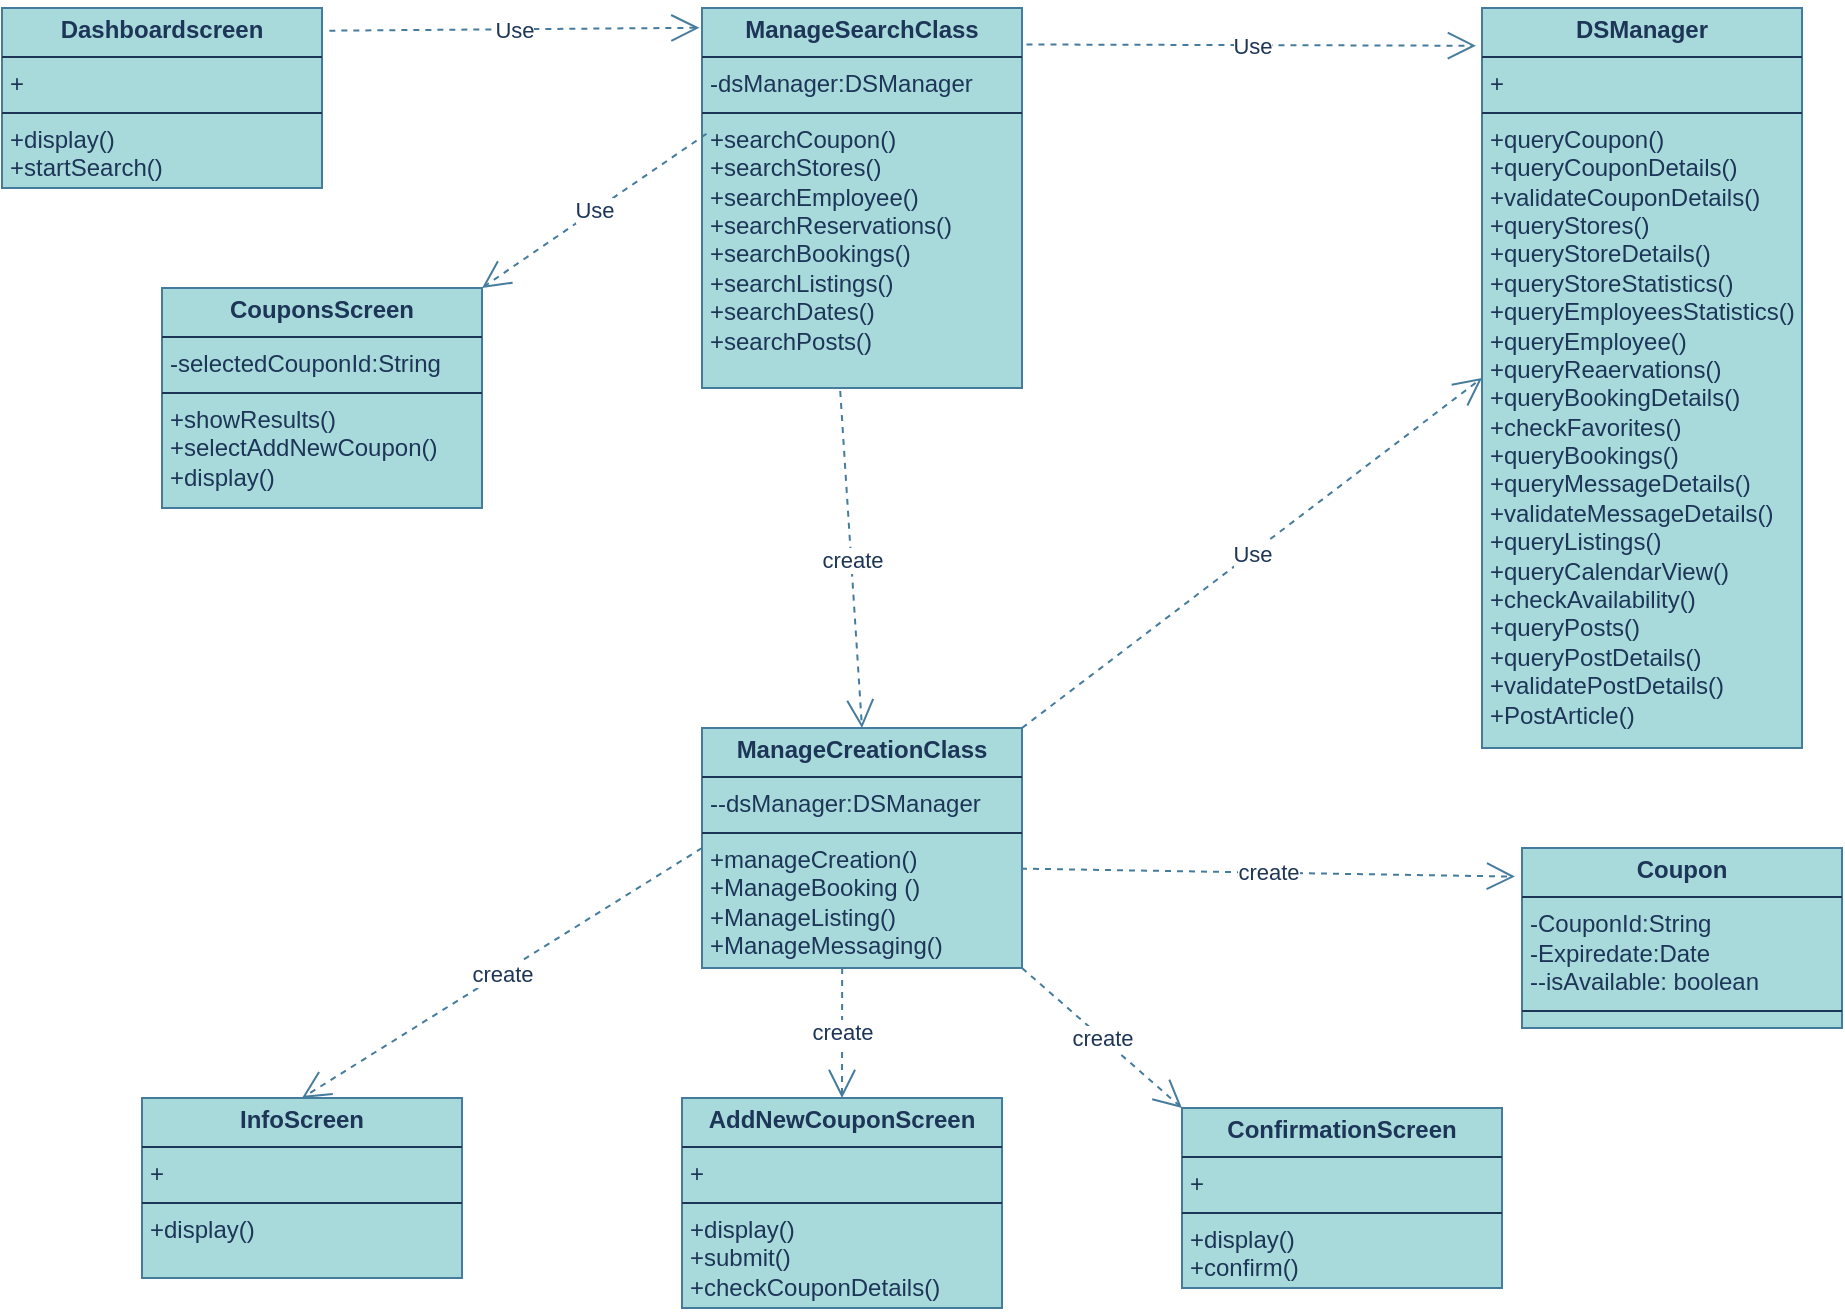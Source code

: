<mxfile version="27.0.9">
  <diagram name="Σελίδα-1" id="3VDUwXqlEExL7DOVUbwC">
    <mxGraphModel dx="1042" dy="535" grid="1" gridSize="10" guides="1" tooltips="1" connect="1" arrows="1" fold="1" page="1" pageScale="1" pageWidth="827" pageHeight="1169" math="0" shadow="0">
      <root>
        <mxCell id="0" />
        <mxCell id="1" parent="0" />
        <mxCell id="bC5kjlZpNcPrBWVZ6Mdf-1" value="&lt;p style=&quot;margin:0px;margin-top:4px;text-align:center;&quot;&gt;&lt;b&gt;Dashboardscreen&lt;/b&gt;&lt;/p&gt;&lt;hr size=&quot;1&quot; style=&quot;border-style:solid;&quot;&gt;&lt;p style=&quot;margin:0px;margin-left:4px;&quot;&gt;+&lt;/p&gt;&lt;hr size=&quot;1&quot; style=&quot;border-style:solid;&quot;&gt;&lt;p style=&quot;margin:0px;margin-left:4px;&quot;&gt;+&lt;span style=&quot;background-color: transparent;&quot;&gt;display()&lt;/span&gt;&lt;/p&gt;&lt;p style=&quot;margin:0px;margin-left:4px;&quot;&gt;+startSearch()&lt;/p&gt;" style="verticalAlign=top;align=left;overflow=fill;html=1;whiteSpace=wrap;strokeColor=#457B9D;fontColor=#1D3557;fillColor=#A8DADC;" parent="1" vertex="1">
          <mxGeometry x="300" y="40" width="160" height="90" as="geometry" />
        </mxCell>
        <mxCell id="bC5kjlZpNcPrBWVZ6Mdf-2" value="&lt;p style=&quot;margin:0px;margin-top:4px;text-align:center;&quot;&gt;&lt;b&gt;ManageSearchClass&lt;/b&gt;&lt;/p&gt;&lt;hr size=&quot;1&quot; style=&quot;border-style:solid;&quot;&gt;&lt;p style=&quot;margin:0px;margin-left:4px;&quot;&gt;-dsManager:DSManager&lt;/p&gt;&lt;hr size=&quot;1&quot; style=&quot;border-style:solid;&quot;&gt;&lt;p style=&quot;margin:0px;margin-left:4px;&quot;&gt;+&lt;span style=&quot;background-color: transparent;&quot;&gt;searchCoupon()&lt;/span&gt;&lt;/p&gt;&lt;p style=&quot;margin:0px;margin-left:4px;&quot;&gt;+searchStores()&lt;/p&gt;&lt;p style=&quot;margin:0px;margin-left:4px;&quot;&gt;+searchEmployee()&lt;/p&gt;&lt;p style=&quot;margin:0px;margin-left:4px;&quot;&gt;+searchReservations()&lt;/p&gt;&lt;p style=&quot;margin:0px;margin-left:4px;&quot;&gt;+searchBookings()&lt;/p&gt;&lt;p style=&quot;margin:0px;margin-left:4px;&quot;&gt;+searchListings()&lt;/p&gt;&lt;p style=&quot;margin:0px;margin-left:4px;&quot;&gt;+searchDates()&lt;/p&gt;&lt;p style=&quot;margin:0px;margin-left:4px;&quot;&gt;+searchPosts()&lt;/p&gt;" style="verticalAlign=top;align=left;overflow=fill;html=1;whiteSpace=wrap;strokeColor=#457B9D;fontColor=#1D3557;fillColor=#A8DADC;" parent="1" vertex="1">
          <mxGeometry x="650" y="40" width="160" height="190" as="geometry" />
        </mxCell>
        <mxCell id="bC5kjlZpNcPrBWVZ6Mdf-3" value="&lt;p style=&quot;margin:0px;margin-top:4px;text-align:center;&quot;&gt;&lt;b&gt;CouponsScreen&lt;/b&gt;&lt;/p&gt;&lt;hr size=&quot;1&quot; style=&quot;border-style:solid;&quot;&gt;&lt;p style=&quot;margin:0px;margin-left:4px;&quot;&gt;-selectedCouponId:String&lt;/p&gt;&lt;hr size=&quot;1&quot; style=&quot;border-style:solid;&quot;&gt;&lt;p style=&quot;margin:0px;margin-left:4px;&quot;&gt;+&lt;span style=&quot;background-color: transparent;&quot;&gt;showResults()&lt;/span&gt;&lt;/p&gt;&lt;p style=&quot;margin:0px;margin-left:4px;&quot;&gt;+selectAddNewCoupon()&lt;/p&gt;&lt;p style=&quot;margin:0px;margin-left:4px;&quot;&gt;+display()&lt;/p&gt;" style="verticalAlign=top;align=left;overflow=fill;html=1;whiteSpace=wrap;strokeColor=#457B9D;fontColor=#1D3557;fillColor=#A8DADC;" parent="1" vertex="1">
          <mxGeometry x="380" y="180" width="160" height="110" as="geometry" />
        </mxCell>
        <mxCell id="bC5kjlZpNcPrBWVZ6Mdf-4" value="&lt;p style=&quot;margin:0px;margin-top:4px;text-align:center;&quot;&gt;&lt;b&gt;AddNewCouponScreen&lt;/b&gt;&lt;/p&gt;&lt;hr size=&quot;1&quot; style=&quot;border-style:solid;&quot;&gt;&lt;p style=&quot;margin:0px;margin-left:4px;&quot;&gt;+&amp;nbsp;&lt;/p&gt;&lt;hr size=&quot;1&quot; style=&quot;border-style:solid;&quot;&gt;&lt;p style=&quot;margin:0px;margin-left:4px;&quot;&gt;+&lt;span style=&quot;background-color: transparent;&quot;&gt;display()&lt;/span&gt;&lt;/p&gt;&lt;p style=&quot;margin:0px;margin-left:4px;&quot;&gt;+submit()&lt;/p&gt;&lt;p style=&quot;margin:0px;margin-left:4px;&quot;&gt;+checkCouponDetails()&lt;/p&gt;" style="verticalAlign=top;align=left;overflow=fill;html=1;whiteSpace=wrap;strokeColor=#457B9D;fontColor=#1D3557;fillColor=#A8DADC;" parent="1" vertex="1">
          <mxGeometry x="640" y="585" width="160" height="105" as="geometry" />
        </mxCell>
        <mxCell id="bC5kjlZpNcPrBWVZ6Mdf-5" value="&lt;p style=&quot;margin:0px;margin-top:4px;text-align:center;&quot;&gt;&lt;b&gt;ConfirmationScreen&lt;/b&gt;&lt;/p&gt;&lt;hr size=&quot;1&quot; style=&quot;border-style:solid;&quot;&gt;&lt;p style=&quot;margin:0px;margin-left:4px;&quot;&gt;+&lt;/p&gt;&lt;hr size=&quot;1&quot; style=&quot;border-style:solid;&quot;&gt;&lt;p style=&quot;margin:0px;margin-left:4px;&quot;&gt;+&lt;span style=&quot;background-color: transparent;&quot;&gt;display()&lt;/span&gt;&lt;/p&gt;&lt;p style=&quot;margin:0px;margin-left:4px;&quot;&gt;+confirm()&lt;/p&gt;&lt;div&gt;&lt;br&gt;&lt;/div&gt;" style="verticalAlign=top;align=left;overflow=fill;html=1;whiteSpace=wrap;strokeColor=#457B9D;fontColor=#1D3557;fillColor=#A8DADC;" parent="1" vertex="1">
          <mxGeometry x="890" y="590" width="160" height="90" as="geometry" />
        </mxCell>
        <mxCell id="bC5kjlZpNcPrBWVZ6Mdf-6" value="&lt;p style=&quot;margin:0px;margin-top:4px;text-align:center;&quot;&gt;&lt;b&gt;InfoScreen&lt;/b&gt;&lt;/p&gt;&lt;hr size=&quot;1&quot; style=&quot;border-style:solid;&quot;&gt;&lt;p style=&quot;margin:0px;margin-left:4px;&quot;&gt;+&lt;/p&gt;&lt;hr size=&quot;1&quot; style=&quot;border-style:solid;&quot;&gt;&lt;p style=&quot;margin:0px;margin-left:4px;&quot;&gt;+display()&lt;/p&gt;" style="verticalAlign=top;align=left;overflow=fill;html=1;whiteSpace=wrap;strokeColor=#457B9D;fontColor=#1D3557;fillColor=#A8DADC;" parent="1" vertex="1">
          <mxGeometry x="370" y="585" width="160" height="90" as="geometry" />
        </mxCell>
        <mxCell id="bC5kjlZpNcPrBWVZ6Mdf-7" value="&lt;p style=&quot;margin:0px;margin-top:4px;text-align:center;&quot;&gt;&lt;b&gt;ManageCreationClass&lt;/b&gt;&lt;/p&gt;&lt;hr size=&quot;1&quot; style=&quot;border-style:solid;&quot;&gt;&lt;p style=&quot;margin:0px;margin-left:4px;&quot;&gt;-&lt;span style=&quot;background-color: transparent; color: light-dark(rgb(29, 53, 87), rgb(176, 196, 226));&quot;&gt;-dsManager:DSManager&lt;/span&gt;&lt;/p&gt;&lt;hr size=&quot;1&quot; style=&quot;border-style:solid;&quot;&gt;&lt;p style=&quot;margin:0px;margin-left:4px;&quot;&gt;+manageCreation()&lt;/p&gt;&lt;p style=&quot;margin: 0px 0px 0px 4px;&quot;&gt;+ManageBooking ()&lt;/p&gt;&lt;p style=&quot;margin: 0px 0px 0px 4px;&quot;&gt;+ManageListing()&lt;/p&gt;&lt;p style=&quot;margin: 0px 0px 0px 4px;&quot;&gt;+ManageMessaging()&lt;/p&gt;" style="verticalAlign=top;align=left;overflow=fill;html=1;whiteSpace=wrap;strokeColor=#457B9D;fontColor=#1D3557;fillColor=#A8DADC;" parent="1" vertex="1">
          <mxGeometry x="650" y="400" width="160" height="120" as="geometry" />
        </mxCell>
        <mxCell id="bC5kjlZpNcPrBWVZ6Mdf-8" value="&lt;p style=&quot;margin:0px;margin-top:4px;text-align:center;&quot;&gt;&lt;b&gt;DSManager&lt;/b&gt;&lt;/p&gt;&lt;hr size=&quot;1&quot; style=&quot;border-style:solid;&quot;&gt;&lt;p style=&quot;margin:0px;margin-left:4px;&quot;&gt;+&lt;/p&gt;&lt;hr size=&quot;1&quot; style=&quot;border-style:solid;&quot;&gt;&lt;p style=&quot;margin:0px;margin-left:4px;&quot;&gt;+&lt;span style=&quot;background-color: transparent;&quot;&gt;queryCoupon()&lt;/span&gt;&lt;/p&gt;&lt;p style=&quot;margin:0px;margin-left:4px;&quot;&gt;+queryCouponDetails()&lt;/p&gt;&lt;p style=&quot;margin:0px;margin-left:4px;&quot;&gt;+validateCouponDetails()&lt;/p&gt;&lt;p style=&quot;margin:0px;margin-left:4px;&quot;&gt;+queryStores()&lt;/p&gt;&lt;p style=&quot;margin:0px;margin-left:4px;&quot;&gt;+queryStoreDetails()&lt;/p&gt;&lt;p style=&quot;margin:0px;margin-left:4px;&quot;&gt;+queryStoreStatistics()&lt;/p&gt;&lt;p style=&quot;margin:0px;margin-left:4px;&quot;&gt;+queryEmployeesStatistics()&lt;/p&gt;&lt;p style=&quot;margin:0px;margin-left:4px;&quot;&gt;+queryEmployee()&lt;/p&gt;&lt;p style=&quot;margin:0px;margin-left:4px;&quot;&gt;+queryReaervations()&lt;/p&gt;&lt;p style=&quot;margin:0px;margin-left:4px;&quot;&gt;+queryBookingDetails()&lt;/p&gt;&lt;p style=&quot;margin:0px;margin-left:4px;&quot;&gt;+checkFavorites()&lt;/p&gt;&lt;p style=&quot;margin:0px;margin-left:4px;&quot;&gt;+queryBookings()&lt;/p&gt;&lt;p style=&quot;margin:0px;margin-left:4px;&quot;&gt;+queryMessageDetails()&lt;/p&gt;&lt;p style=&quot;margin:0px;margin-left:4px;&quot;&gt;+validateMessageDetails()&lt;/p&gt;&lt;p style=&quot;margin:0px;margin-left:4px;&quot;&gt;+queryListings()&lt;/p&gt;&lt;p style=&quot;margin:0px;margin-left:4px;&quot;&gt;+queryCalendarView()&lt;/p&gt;&lt;p style=&quot;margin:0px;margin-left:4px;&quot;&gt;+checkAvailability()&lt;/p&gt;&lt;p style=&quot;margin:0px;margin-left:4px;&quot;&gt;+queryPosts()&lt;/p&gt;&lt;p style=&quot;margin:0px;margin-left:4px;&quot;&gt;+queryPostDetails()&lt;/p&gt;&lt;p style=&quot;margin:0px;margin-left:4px;&quot;&gt;+validatePostDetails()&lt;/p&gt;&lt;p style=&quot;margin:0px;margin-left:4px;&quot;&gt;+PostArticle()&lt;/p&gt;" style="verticalAlign=top;align=left;overflow=fill;html=1;whiteSpace=wrap;strokeColor=#457B9D;fontColor=#1D3557;fillColor=#A8DADC;" parent="1" vertex="1">
          <mxGeometry x="1040" y="40" width="160" height="370" as="geometry" />
        </mxCell>
        <mxCell id="bC5kjlZpNcPrBWVZ6Mdf-9" value="&lt;p style=&quot;margin:0px;margin-top:4px;text-align:center;&quot;&gt;&lt;b&gt;Coupon&lt;/b&gt;&lt;/p&gt;&lt;hr size=&quot;1&quot; style=&quot;border-style:solid;&quot;&gt;&lt;p style=&quot;margin:0px;margin-left:4px;&quot;&gt;-CouponId:String&lt;/p&gt;&lt;p style=&quot;margin:0px;margin-left:4px;&quot;&gt;-Expiredate:Date&lt;/p&gt;&lt;p style=&quot;margin:0px;margin-left:4px;&quot;&gt;--isAvailable: boolean&lt;/p&gt;&lt;hr size=&quot;1&quot; style=&quot;border-style:solid;&quot;&gt;&lt;p style=&quot;margin:0px;margin-left:4px;&quot;&gt;+&lt;/p&gt;" style="verticalAlign=top;align=left;overflow=fill;html=1;whiteSpace=wrap;strokeColor=#457B9D;fontColor=#1D3557;fillColor=#A8DADC;" parent="1" vertex="1">
          <mxGeometry x="1060" y="460" width="160" height="90" as="geometry" />
        </mxCell>
        <mxCell id="bC5kjlZpNcPrBWVZ6Mdf-10" value="Use" style="endArrow=open;endSize=12;dashed=1;html=1;rounded=0;strokeColor=#457B9D;fontColor=#1D3557;fillColor=#A8DADC;exitX=1.023;exitY=0.126;exitDx=0;exitDy=0;exitPerimeter=0;entryX=-0.008;entryY=0.052;entryDx=0;entryDy=0;entryPerimeter=0;" parent="1" source="bC5kjlZpNcPrBWVZ6Mdf-1" target="bC5kjlZpNcPrBWVZ6Mdf-2" edge="1">
          <mxGeometry width="160" relative="1" as="geometry">
            <mxPoint x="470" y="50" as="sourcePoint" />
            <mxPoint x="630" y="50" as="targetPoint" />
          </mxGeometry>
        </mxCell>
        <mxCell id="bC5kjlZpNcPrBWVZ6Mdf-11" value="Use" style="endArrow=open;endSize=12;dashed=1;html=1;rounded=0;strokeColor=#457B9D;fontColor=#1D3557;fillColor=#A8DADC;exitX=1.014;exitY=0.096;exitDx=0;exitDy=0;exitPerimeter=0;entryX=-0.019;entryY=0.051;entryDx=0;entryDy=0;entryPerimeter=0;" parent="1" source="bC5kjlZpNcPrBWVZ6Mdf-2" target="bC5kjlZpNcPrBWVZ6Mdf-8" edge="1">
          <mxGeometry width="160" relative="1" as="geometry">
            <mxPoint x="830" y="60" as="sourcePoint" />
            <mxPoint x="990" y="60" as="targetPoint" />
          </mxGeometry>
        </mxCell>
        <mxCell id="bC5kjlZpNcPrBWVZ6Mdf-12" value="Use" style="endArrow=open;endSize=12;dashed=1;html=1;rounded=0;strokeColor=#457B9D;fontColor=#1D3557;fillColor=#A8DADC;exitX=0.014;exitY=0.331;exitDx=0;exitDy=0;exitPerimeter=0;entryX=1;entryY=0;entryDx=0;entryDy=0;" parent="1" source="bC5kjlZpNcPrBWVZ6Mdf-2" target="bC5kjlZpNcPrBWVZ6Mdf-3" edge="1">
          <mxGeometry width="160" relative="1" as="geometry">
            <mxPoint x="480" y="140" as="sourcePoint" />
            <mxPoint x="640" y="140" as="targetPoint" />
          </mxGeometry>
        </mxCell>
        <mxCell id="bC5kjlZpNcPrBWVZ6Mdf-13" value="create" style="endArrow=open;endSize=12;dashed=1;html=1;rounded=0;strokeColor=#457B9D;fontColor=#1D3557;fillColor=#A8DADC;exitX=0.432;exitY=1.008;exitDx=0;exitDy=0;exitPerimeter=0;entryX=0.5;entryY=0;entryDx=0;entryDy=0;" parent="1" source="bC5kjlZpNcPrBWVZ6Mdf-2" target="bC5kjlZpNcPrBWVZ6Mdf-7" edge="1">
          <mxGeometry width="160" relative="1" as="geometry">
            <mxPoint x="670" y="310" as="sourcePoint" />
            <mxPoint x="830" y="310" as="targetPoint" />
          </mxGeometry>
        </mxCell>
        <mxCell id="bC5kjlZpNcPrBWVZ6Mdf-14" value="create" style="endArrow=open;endSize=12;dashed=1;html=1;rounded=0;strokeColor=#457B9D;fontColor=#1D3557;fillColor=#A8DADC;exitX=0;exitY=0.5;exitDx=0;exitDy=0;entryX=0.5;entryY=0;entryDx=0;entryDy=0;" parent="1" source="bC5kjlZpNcPrBWVZ6Mdf-7" target="bC5kjlZpNcPrBWVZ6Mdf-6" edge="1">
          <mxGeometry width="160" relative="1" as="geometry">
            <mxPoint x="410" y="440" as="sourcePoint" />
            <mxPoint x="570" y="440" as="targetPoint" />
          </mxGeometry>
        </mxCell>
        <mxCell id="bC5kjlZpNcPrBWVZ6Mdf-15" value="create" style="endArrow=open;endSize=12;dashed=1;html=1;rounded=0;strokeColor=#457B9D;fontColor=#1D3557;fillColor=#A8DADC;exitX=0.438;exitY=1;exitDx=0;exitDy=0;exitPerimeter=0;entryX=0.5;entryY=0;entryDx=0;entryDy=0;" parent="1" source="bC5kjlZpNcPrBWVZ6Mdf-7" target="bC5kjlZpNcPrBWVZ6Mdf-4" edge="1">
          <mxGeometry width="160" relative="1" as="geometry">
            <mxPoint x="720" y="540" as="sourcePoint" />
            <mxPoint x="880" y="540" as="targetPoint" />
          </mxGeometry>
        </mxCell>
        <mxCell id="bC5kjlZpNcPrBWVZ6Mdf-16" value="create" style="endArrow=open;endSize=12;dashed=1;html=1;rounded=0;strokeColor=#457B9D;fontColor=#1D3557;fillColor=#A8DADC;exitX=1;exitY=1;exitDx=0;exitDy=0;entryX=0;entryY=0;entryDx=0;entryDy=0;" parent="1" source="bC5kjlZpNcPrBWVZ6Mdf-7" target="bC5kjlZpNcPrBWVZ6Mdf-5" edge="1">
          <mxGeometry width="160" relative="1" as="geometry">
            <mxPoint x="830" y="540" as="sourcePoint" />
            <mxPoint x="990" y="540" as="targetPoint" />
          </mxGeometry>
        </mxCell>
        <mxCell id="bC5kjlZpNcPrBWVZ6Mdf-17" value="create" style="endArrow=open;endSize=12;dashed=1;html=1;rounded=0;strokeColor=#457B9D;fontColor=#1D3557;fillColor=#A8DADC;exitX=0.997;exitY=0.586;exitDx=0;exitDy=0;exitPerimeter=0;entryX=-0.022;entryY=0.159;entryDx=0;entryDy=0;entryPerimeter=0;" parent="1" source="bC5kjlZpNcPrBWVZ6Mdf-7" target="bC5kjlZpNcPrBWVZ6Mdf-9" edge="1">
          <mxGeometry width="160" relative="1" as="geometry">
            <mxPoint x="860" y="470" as="sourcePoint" />
            <mxPoint x="1020" y="470" as="targetPoint" />
          </mxGeometry>
        </mxCell>
        <mxCell id="bC5kjlZpNcPrBWVZ6Mdf-18" value="Use" style="endArrow=open;endSize=12;dashed=1;html=1;rounded=0;strokeColor=#457B9D;fontColor=#1D3557;fillColor=#A8DADC;exitX=1;exitY=0;exitDx=0;exitDy=0;entryX=0;entryY=0.5;entryDx=0;entryDy=0;" parent="1" source="bC5kjlZpNcPrBWVZ6Mdf-7" target="bC5kjlZpNcPrBWVZ6Mdf-8" edge="1">
          <mxGeometry width="160" relative="1" as="geometry">
            <mxPoint x="820" y="340" as="sourcePoint" />
            <mxPoint x="980" y="340" as="targetPoint" />
          </mxGeometry>
        </mxCell>
      </root>
    </mxGraphModel>
  </diagram>
</mxfile>

